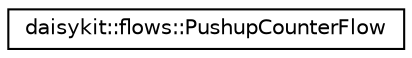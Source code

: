 digraph "Graphical Class Hierarchy"
{
 // LATEX_PDF_SIZE
  edge [fontname="Helvetica",fontsize="10",labelfontname="Helvetica",labelfontsize="10"];
  node [fontname="Helvetica",fontsize="10",shape=record];
  rankdir="LR";
  Node0 [label="daisykit::flows::PushupCounterFlow",height=0.2,width=0.4,color="black", fillcolor="white", style="filled",URL="$classdaisykit_1_1flows_1_1PushupCounterFlow.html",tooltip=" "];
}
